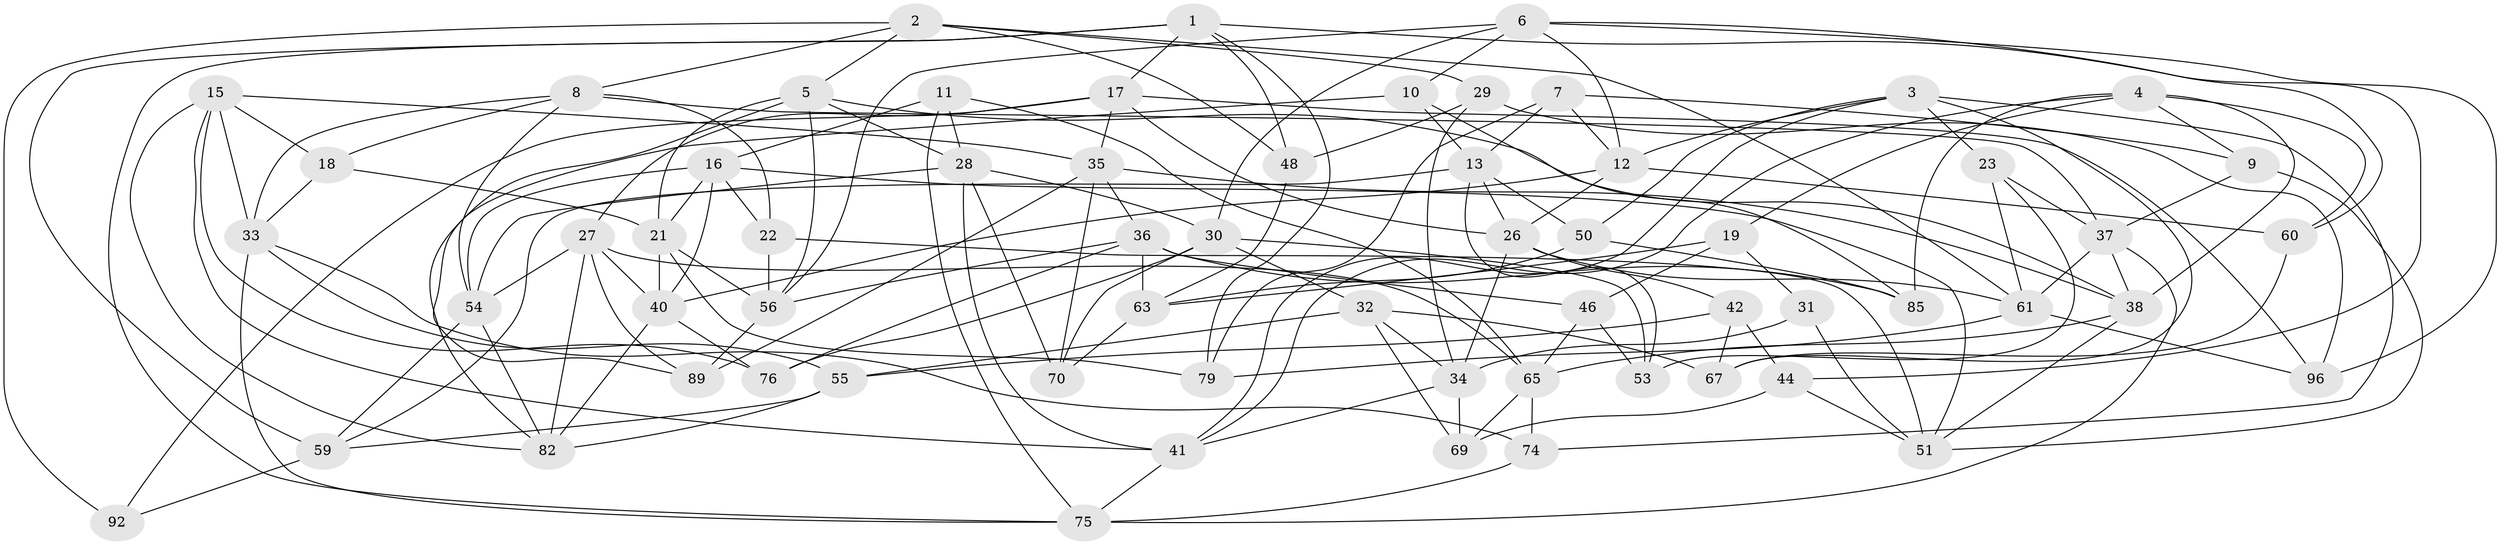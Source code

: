 // original degree distribution, {4: 1.0}
// Generated by graph-tools (version 1.1) at 2025/11/02/21/25 10:11:16]
// undirected, 63 vertices, 159 edges
graph export_dot {
graph [start="1"]
  node [color=gray90,style=filled];
  1 [super="+81"];
  2 [super="+20"];
  3 [super="+68"];
  4 [super="+52"];
  5 [super="+24"];
  6 [super="+71"];
  7;
  8 [super="+43"];
  9;
  10;
  11;
  12 [super="+14"];
  13 [super="+98"];
  15 [super="+78"];
  16 [super="+86"];
  17 [super="+84"];
  18;
  19 [super="+97"];
  21 [super="+25"];
  22;
  23;
  26 [super="+87"];
  27 [super="+99"];
  28 [super="+90"];
  29;
  30 [super="+39"];
  31;
  32 [super="+47"];
  33 [super="+49"];
  34 [super="+64"];
  35 [super="+57"];
  36 [super="+95"];
  37 [super="+77"];
  38 [super="+45"];
  40 [super="+58"];
  41 [super="+66"];
  42;
  44;
  46;
  48;
  50;
  51 [super="+72"];
  53;
  54 [super="+94"];
  55 [super="+93"];
  56 [super="+62"];
  59 [super="+88"];
  60;
  61 [super="+73"];
  63 [super="+80"];
  65 [super="+83"];
  67;
  69;
  70;
  74;
  75 [super="+91"];
  76;
  79;
  82 [super="+100"];
  85;
  89;
  92;
  96;
  1 -- 59;
  1 -- 48;
  1 -- 44;
  1 -- 75;
  1 -- 79;
  1 -- 17;
  2 -- 61;
  2 -- 92;
  2 -- 8;
  2 -- 48;
  2 -- 29;
  2 -- 5;
  3 -- 23;
  3 -- 67;
  3 -- 74;
  3 -- 41;
  3 -- 50;
  3 -- 12;
  4 -- 41;
  4 -- 38;
  4 -- 9;
  4 -- 85;
  4 -- 60;
  4 -- 19;
  5 -- 89;
  5 -- 38;
  5 -- 56;
  5 -- 21;
  5 -- 28;
  6 -- 60;
  6 -- 10;
  6 -- 30;
  6 -- 56;
  6 -- 12;
  6 -- 96;
  7 -- 13;
  7 -- 79;
  7 -- 9;
  7 -- 12;
  8 -- 18;
  8 -- 22;
  8 -- 37;
  8 -- 54;
  8 -- 33;
  9 -- 51;
  9 -- 37;
  10 -- 85;
  10 -- 13;
  10 -- 82;
  11 -- 28;
  11 -- 65;
  11 -- 75;
  11 -- 16;
  12 -- 60;
  12 -- 40;
  12 -- 26;
  13 -- 26;
  13 -- 53;
  13 -- 59;
  13 -- 50;
  15 -- 76;
  15 -- 18;
  15 -- 35;
  15 -- 82;
  15 -- 41;
  15 -- 33;
  16 -- 22;
  16 -- 21;
  16 -- 40;
  16 -- 54;
  16 -- 51;
  17 -- 96;
  17 -- 35;
  17 -- 26;
  17 -- 92;
  17 -- 27;
  18 -- 21;
  18 -- 33;
  19 -- 46;
  19 -- 31 [weight=2];
  19 -- 63 [weight=2];
  21 -- 56;
  21 -- 40;
  21 -- 79;
  22 -- 51;
  22 -- 56;
  23 -- 53;
  23 -- 61;
  23 -- 37;
  26 -- 34;
  26 -- 61;
  26 -- 42;
  27 -- 54;
  27 -- 89;
  27 -- 65;
  27 -- 40;
  27 -- 82;
  28 -- 70;
  28 -- 54;
  28 -- 30;
  28 -- 41;
  29 -- 48;
  29 -- 96;
  29 -- 34;
  30 -- 53;
  30 -- 76;
  30 -- 70;
  30 -- 32;
  31 -- 34;
  31 -- 51;
  32 -- 34;
  32 -- 69;
  32 -- 67;
  32 -- 55 [weight=2];
  33 -- 74;
  33 -- 55;
  33 -- 75;
  34 -- 69;
  34 -- 41;
  35 -- 70;
  35 -- 89;
  35 -- 36;
  35 -- 38;
  36 -- 76;
  36 -- 56;
  36 -- 63;
  36 -- 85;
  36 -- 46;
  37 -- 61;
  37 -- 75;
  37 -- 38;
  38 -- 65;
  38 -- 51;
  40 -- 76;
  40 -- 82;
  41 -- 75;
  42 -- 44;
  42 -- 67;
  42 -- 55;
  44 -- 51;
  44 -- 69;
  46 -- 53;
  46 -- 65;
  48 -- 63;
  50 -- 63;
  50 -- 85;
  54 -- 59;
  54 -- 82;
  55 -- 82;
  55 -- 59;
  56 -- 89;
  59 -- 92 [weight=2];
  60 -- 67;
  61 -- 96;
  61 -- 79;
  63 -- 70;
  65 -- 74;
  65 -- 69;
  74 -- 75;
}
